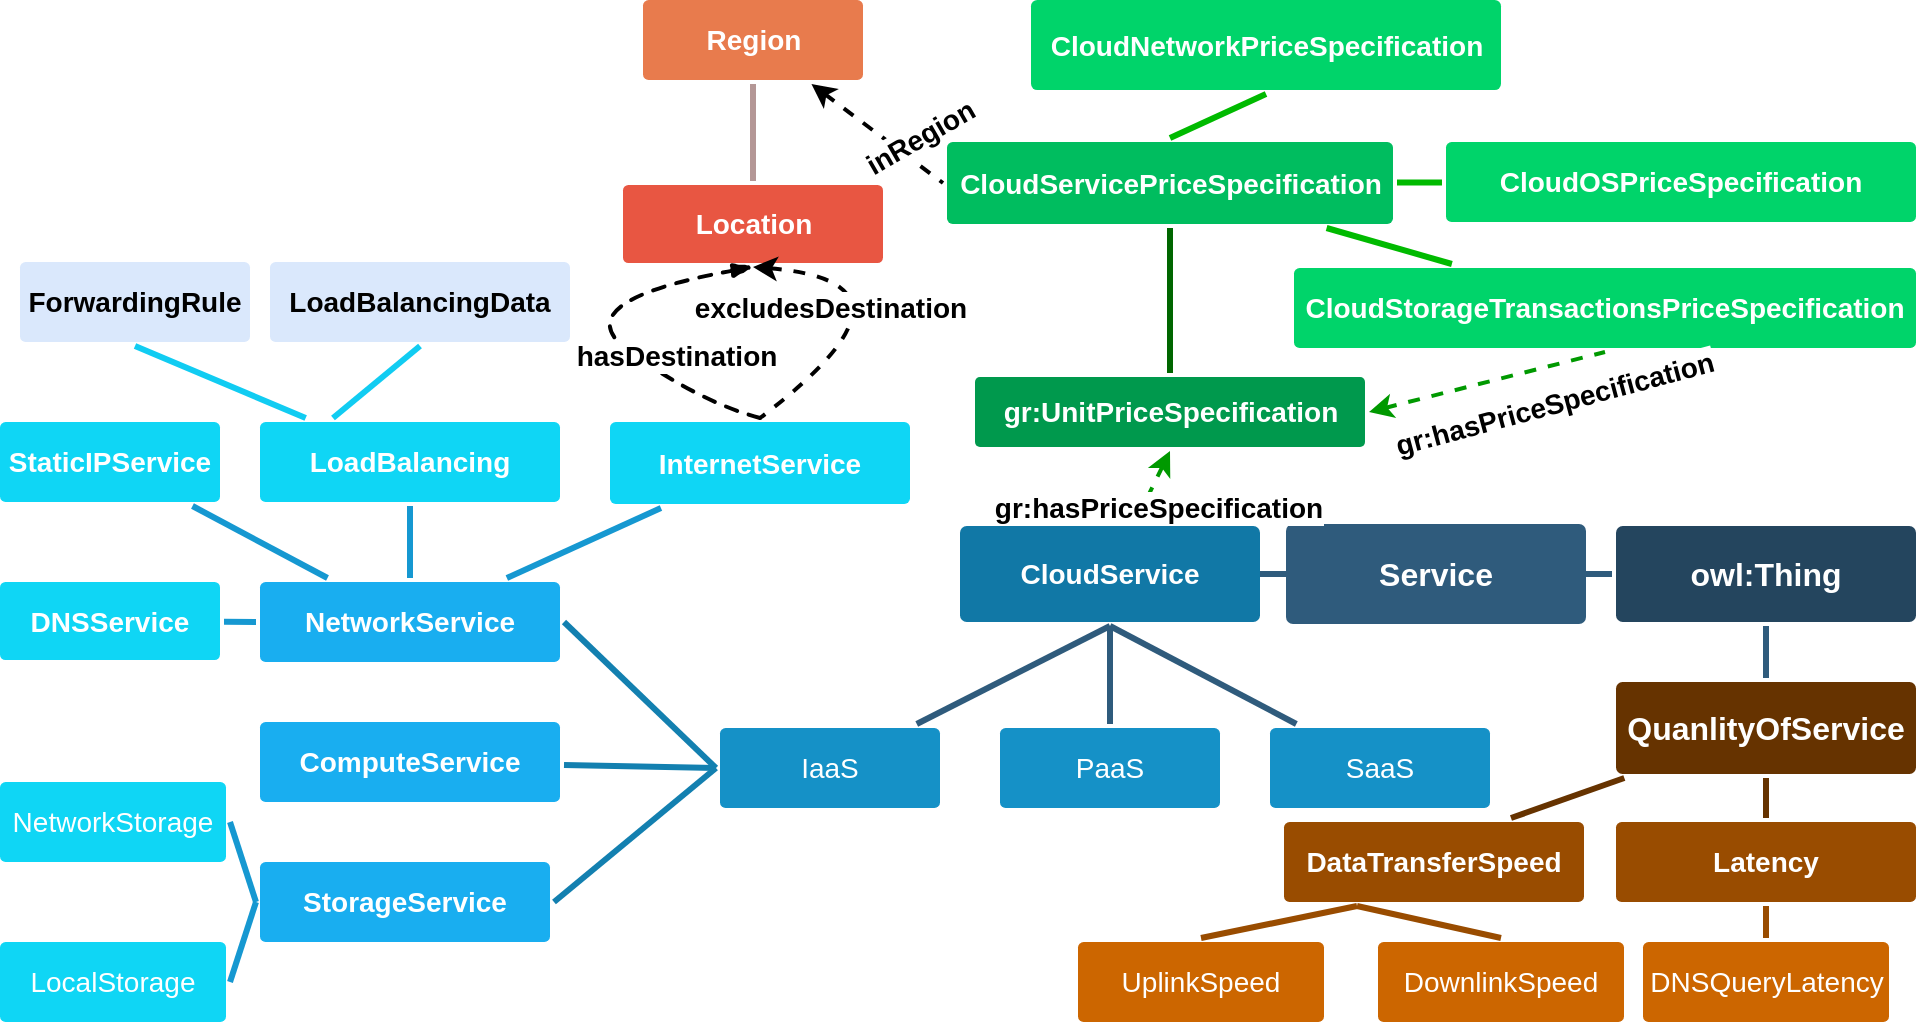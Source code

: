 <mxfile version="10.6.0" type="github"><diagram id="6a731a19-8d31-9384-78a2-239565b7b9f0" name="Page-1"><mxGraphModel dx="1378" dy="706" grid="1" gridSize="10" guides="1" tooltips="1" connect="1" arrows="1" fold="1" page="1" pageScale="1" pageWidth="1169" pageHeight="827" background="#ffffff" math="0" shadow="0"><root><mxCell id="0"/><mxCell id="1" parent="0"/><mxCell id="ms14fVQaWxtQWSle1kQn-1782" value="" style="edgeStyle=orthogonalEdgeStyle;rounded=0;orthogonalLoop=1;jettySize=auto;html=1;strokeWidth=3;strokeColor=#2F5B7C;endArrow=none;endFill=0;" parent="1" source="1749" target="ms14fVQaWxtQWSle1kQn-1780" edge="1"><mxGeometry relative="1" as="geometry"/></mxCell><mxCell id="1749" value="&lt;span&gt;Service&lt;/span&gt;" style="rounded=1;whiteSpace=wrap;html=1;shadow=0;labelBackgroundColor=none;strokeColor=none;strokeWidth=3;fillColor=#2F5B7C;fontFamily=Helvetica;fontSize=16;fontColor=#FFFFFF;align=center;fontStyle=1;spacing=5;arcSize=7;perimeterSpacing=2;" parent="1" vertex="1"><mxGeometry x="654" y="272" width="150" height="50" as="geometry"/></mxCell><mxCell id="FsoG-N7MKdqPWlVFcKO2-1844" value="&lt;span&gt;owl:Thing&lt;/span&gt;" style="rounded=1;whiteSpace=wrap;html=1;shadow=0;labelBackgroundColor=none;strokeColor=none;strokeWidth=3;fillColor=#24455E;fontFamily=Helvetica;fontSize=16;fontColor=#FFFFFF;align=center;fontStyle=1;spacing=5;arcSize=7;perimeterSpacing=2;" parent="1" vertex="1"><mxGeometry x="819" y="273" width="150" height="48" as="geometry"/></mxCell><mxCell id="1757" value="" style="edgeStyle=none;rounded=0;jumpStyle=none;html=1;shadow=0;labelBackgroundColor=none;startArrow=none;startFill=0;endArrow=none;endFill=0;jettySize=auto;orthogonalLoop=1;strokeColor=#2F5B7C;strokeWidth=3;fontFamily=Helvetica;fontSize=14;fontColor=#FFFFFF;spacing=5;exitX=0.5;exitY=1;exitDx=0;exitDy=0;" parent="1" source="ms14fVQaWxtQWSle1kQn-1780" target="1763" edge="1"><mxGeometry relative="1" as="geometry"><mxPoint x="581" y="341" as="sourcePoint"/></mxGeometry></mxCell><mxCell id="1758" value="" style="edgeStyle=none;rounded=0;jumpStyle=none;html=1;shadow=0;labelBackgroundColor=none;startArrow=none;startFill=0;endArrow=none;endFill=0;jettySize=auto;orthogonalLoop=1;strokeColor=#2F5B7C;strokeWidth=3;fontFamily=Helvetica;fontSize=14;fontColor=#FFFFFF;spacing=5;entryX=0.5;entryY=0;entryDx=0;entryDy=0;" parent="1" source="ms14fVQaWxtQWSle1kQn-1780" target="FsoG-N7MKdqPWlVFcKO2-1854" edge="1"><mxGeometry relative="1" as="geometry"><mxPoint x="564.892" y="369" as="targetPoint"/></mxGeometry></mxCell><mxCell id="1759" value="" style="edgeStyle=none;rounded=0;jumpStyle=none;html=1;shadow=0;labelBackgroundColor=none;startArrow=none;startFill=0;endArrow=none;endFill=0;jettySize=auto;orthogonalLoop=1;strokeColor=#2F5B7C;strokeWidth=3;fontFamily=Helvetica;fontSize=14;fontColor=#FFFFFF;spacing=5;exitX=0.5;exitY=1;exitDx=0;exitDy=0;" parent="1" source="ms14fVQaWxtQWSle1kQn-1780" target="FsoG-N7MKdqPWlVFcKO2-1853" edge="1"><mxGeometry relative="1" as="geometry"><mxPoint x="643.192" y="369" as="targetPoint"/></mxGeometry></mxCell><mxCell id="1760" value="NetworkService" style="rounded=1;whiteSpace=wrap;html=1;shadow=0;labelBackgroundColor=none;strokeColor=none;strokeWidth=3;fillColor=#19AEF0;fontFamily=Helvetica;fontSize=14;fontColor=#FFFFFF;align=center;spacing=5;fontStyle=1;arcSize=7;perimeterSpacing=2;comic=0;glass=0;" parent="1" vertex="1"><mxGeometry x="141" y="301" width="150" height="40" as="geometry"/></mxCell><mxCell id="1763" value="IaaS" style="rounded=1;whiteSpace=wrap;html=1;shadow=0;labelBackgroundColor=none;strokeColor=none;strokeWidth=3;fillColor=#1591C7;fontFamily=Helvetica;fontSize=14;fontColor=#FFFFFF;align=center;spacing=5;arcSize=7;perimeterSpacing=2;" parent="1" vertex="1"><mxGeometry x="371" y="374" width="110" height="40" as="geometry"/></mxCell><mxCell id="ms14fVQaWxtQWSle1kQn-1780" value="&lt;span&gt;CloudService&lt;/span&gt;" style="rounded=1;whiteSpace=wrap;html=1;shadow=0;labelBackgroundColor=none;strokeColor=none;strokeWidth=3;fillColor=#1178A6;fontFamily=Helvetica;fontSize=14;fontColor=#FFFFFF;align=center;spacing=5;fontStyle=1;arcSize=7;perimeterSpacing=2;comic=0;glass=0;" parent="1" vertex="1"><mxGeometry x="491" y="273" width="150" height="48" as="geometry"/></mxCell><mxCell id="FsoG-N7MKdqPWlVFcKO2-1780" value="StorageService&lt;br&gt;" style="rounded=1;whiteSpace=wrap;html=1;shadow=0;labelBackgroundColor=none;strokeColor=none;strokeWidth=3;fillColor=#19AEF0;fontFamily=Helvetica;fontSize=14;fontColor=#FFFFFF;align=center;spacing=5;fontStyle=1;arcSize=7;perimeterSpacing=2;comic=0;glass=0;" parent="1" vertex="1"><mxGeometry x="141" y="441" width="145" height="40" as="geometry"/></mxCell><mxCell id="FsoG-N7MKdqPWlVFcKO2-1781" value="&lt;span&gt;ComputeService&lt;/span&gt;" style="rounded=1;whiteSpace=wrap;html=1;shadow=0;labelBackgroundColor=none;strokeColor=none;strokeWidth=3;fillColor=#19AEF0;fontFamily=Helvetica;fontSize=14;fontColor=#FFFFFF;align=center;spacing=5;fontStyle=1;arcSize=7;perimeterSpacing=2;comic=0;glass=0;" parent="1" vertex="1"><mxGeometry x="141" y="371" width="150" height="40" as="geometry"/></mxCell><mxCell id="FsoG-N7MKdqPWlVFcKO2-1782" value="LoadBalancing" style="rounded=1;whiteSpace=wrap;html=1;shadow=0;labelBackgroundColor=none;strokeColor=none;strokeWidth=3;fillColor=#0FD6F5;fontFamily=Helvetica;fontSize=14;fontColor=#FFFFFF;align=center;spacing=5;fontStyle=1;arcSize=7;perimeterSpacing=2;comic=0;glass=0;imageHeight=24;" parent="1" vertex="1"><mxGeometry x="141" y="221" width="150" height="40" as="geometry"/></mxCell><mxCell id="FsoG-N7MKdqPWlVFcKO2-1787" value="ForwardingRule" style="rounded=1;whiteSpace=wrap;html=1;shadow=0;labelBackgroundColor=none;strokeColor=none;strokeWidth=3;fillColor=#dae8fc;fontFamily=Helvetica;fontSize=14;align=center;spacing=5;fontStyle=1;arcSize=7;perimeterSpacing=2;comic=0;glass=0;" parent="1" vertex="1"><mxGeometry x="21" y="141" width="115" height="40" as="geometry"/></mxCell><mxCell id="FsoG-N7MKdqPWlVFcKO2-1783" value="StaticIPService" style="rounded=1;whiteSpace=wrap;html=1;shadow=0;labelBackgroundColor=none;strokeColor=none;strokeWidth=3;fillColor=#0FD6F5;fontFamily=Helvetica;fontSize=14;fontColor=#FFFFFF;align=center;spacing=5;fontStyle=1;arcSize=7;perimeterSpacing=2;comic=0;glass=0;imageHeight=25;" parent="1" vertex="1"><mxGeometry x="11" y="221" width="110" height="40" as="geometry"/></mxCell><mxCell id="FsoG-N7MKdqPWlVFcKO2-1784" value="DNSService" style="rounded=1;whiteSpace=wrap;html=1;shadow=0;labelBackgroundColor=none;strokeColor=none;strokeWidth=3;fillColor=#0FD6F5;fontFamily=Helvetica;fontSize=14;fontColor=#FFFFFF;align=center;spacing=5;fontStyle=1;arcSize=7;perimeterSpacing=2;comic=0;glass=0;" parent="1" vertex="1"><mxGeometry x="11" y="301" width="110" height="39" as="geometry"/></mxCell><mxCell id="FsoG-N7MKdqPWlVFcKO2-1785" value="InternetService" style="rounded=1;whiteSpace=wrap;html=1;shadow=0;labelBackgroundColor=none;strokeColor=none;strokeWidth=3;fillColor=#0FD6F5;fontFamily=Helvetica;fontSize=14;fontColor=#FFFFFF;align=center;spacing=5;fontStyle=1;arcSize=7;perimeterSpacing=2;comic=0;glass=0;" parent="1" vertex="1"><mxGeometry x="316" y="221" width="150" height="41" as="geometry"/></mxCell><mxCell id="FsoG-N7MKdqPWlVFcKO2-1789" value="" style="edgeStyle=none;rounded=0;jumpStyle=none;html=1;shadow=0;labelBackgroundColor=none;startArrow=none;startFill=0;endArrow=none;endFill=0;jettySize=auto;orthogonalLoop=1;strokeColor=#1380B0;strokeWidth=3;fontFamily=Helvetica;fontSize=14;fontColor=#FFFFFF;spacing=5;exitX=0;exitY=0.5;exitDx=0;exitDy=0;" parent="1" source="1763" target="FsoG-N7MKdqPWlVFcKO2-1781" edge="1"><mxGeometry relative="1" as="geometry"><mxPoint x="422.5" y="461.5" as="sourcePoint"/><mxPoint x="330.863" y="555" as="targetPoint"/></mxGeometry></mxCell><mxCell id="FsoG-N7MKdqPWlVFcKO2-1790" value="" style="edgeStyle=none;rounded=0;jumpStyle=none;html=1;shadow=0;labelBackgroundColor=none;startArrow=none;startFill=0;endArrow=none;endFill=0;jettySize=auto;orthogonalLoop=1;strokeColor=#1380B0;strokeWidth=3;fontFamily=Helvetica;fontSize=14;fontColor=#FFFFFF;spacing=5;exitX=0;exitY=0.5;exitDx=0;exitDy=0;entryX=1;entryY=0.5;entryDx=0;entryDy=0;" parent="1" source="1763" target="FsoG-N7MKdqPWlVFcKO2-1780" edge="1"><mxGeometry relative="1" as="geometry"><mxPoint x="324" y="442" as="sourcePoint"/><mxPoint x="303" y="441.893" as="targetPoint"/></mxGeometry></mxCell><mxCell id="FsoG-N7MKdqPWlVFcKO2-1791" value="" style="edgeStyle=none;rounded=0;jumpStyle=none;html=1;shadow=0;labelBackgroundColor=none;startArrow=none;startFill=0;endArrow=none;endFill=0;jettySize=auto;orthogonalLoop=1;strokeColor=#1380B0;strokeWidth=3;fontFamily=Helvetica;fontSize=14;fontColor=#FFFFFF;spacing=5;entryX=1;entryY=0.5;entryDx=0;entryDy=0;exitX=0;exitY=0.5;exitDx=0;exitDy=0;" parent="1" source="1763" target="1760" edge="1"><mxGeometry relative="1" as="geometry"><mxPoint x="401" y="474" as="sourcePoint"/><mxPoint x="303" y="541" as="targetPoint"/></mxGeometry></mxCell><mxCell id="FsoG-N7MKdqPWlVFcKO2-1792" value="" style="edgeStyle=none;rounded=0;jumpStyle=none;html=1;shadow=0;labelBackgroundColor=none;startArrow=none;startFill=0;endArrow=none;endFill=0;jettySize=auto;orthogonalLoop=1;strokeColor=#1698D1;strokeWidth=3;fontFamily=Helvetica;fontSize=14;fontColor=#FFFFFF;spacing=5;" parent="1" source="1760" target="FsoG-N7MKdqPWlVFcKO2-1782" edge="1"><mxGeometry relative="1" as="geometry"><mxPoint x="401" y="410" as="sourcePoint"/><mxPoint x="303" y="332" as="targetPoint"/></mxGeometry></mxCell><mxCell id="FsoG-N7MKdqPWlVFcKO2-1793" value="" style="edgeStyle=none;rounded=0;jumpStyle=none;html=1;shadow=0;labelBackgroundColor=none;startArrow=none;startFill=0;endArrow=none;endFill=0;jettySize=auto;orthogonalLoop=1;strokeColor=#1698D1;strokeWidth=3;fontFamily=Helvetica;fontSize=14;fontColor=#FFFFFF;spacing=5;exitX=0;exitY=0.5;exitDx=0;exitDy=0;" parent="1" source="1760" target="FsoG-N7MKdqPWlVFcKO2-1784" edge="1"><mxGeometry relative="1" as="geometry"><mxPoint x="226" y="300" as="sourcePoint"/><mxPoint x="226" y="287.5" as="targetPoint"/></mxGeometry></mxCell><mxCell id="FsoG-N7MKdqPWlVFcKO2-1794" value="" style="edgeStyle=none;rounded=0;jumpStyle=none;html=1;shadow=0;labelBackgroundColor=none;startArrow=none;startFill=0;endArrow=none;endFill=0;jettySize=auto;orthogonalLoop=1;strokeColor=#1698D1;strokeWidth=3;fontFamily=Helvetica;fontSize=14;fontColor=#FFFFFF;spacing=5;" parent="1" source="1760" target="FsoG-N7MKdqPWlVFcKO2-1783" edge="1"><mxGeometry relative="1" as="geometry"><mxPoint x="149" y="332" as="sourcePoint"/><mxPoint x="133" y="332" as="targetPoint"/></mxGeometry></mxCell><mxCell id="FsoG-N7MKdqPWlVFcKO2-1795" value="" style="edgeStyle=none;rounded=0;jumpStyle=none;html=1;shadow=0;labelBackgroundColor=none;startArrow=none;startFill=0;endArrow=none;endFill=0;jettySize=auto;orthogonalLoop=1;strokeColor=#1698D1;strokeWidth=3;fontFamily=Helvetica;fontSize=14;fontColor=#FFFFFF;spacing=5;" parent="1" source="1760" target="FsoG-N7MKdqPWlVFcKO2-1785" edge="1"><mxGeometry relative="1" as="geometry"><mxPoint x="154.889" y="300" as="sourcePoint"/><mxPoint x="127.111" y="287.5" as="targetPoint"/></mxGeometry></mxCell><mxCell id="FsoG-N7MKdqPWlVFcKO2-1796" value="LoadBalancingData" style="rounded=1;whiteSpace=wrap;html=1;shadow=0;labelBackgroundColor=none;strokeColor=none;strokeWidth=3;fillColor=#dae8fc;fontFamily=Helvetica;fontSize=14;align=center;spacing=5;fontStyle=1;arcSize=7;perimeterSpacing=2;comic=0;glass=0;" parent="1" vertex="1"><mxGeometry x="146" y="141" width="150" height="40" as="geometry"/></mxCell><mxCell id="FsoG-N7MKdqPWlVFcKO2-1797" value="" style="edgeStyle=none;rounded=0;jumpStyle=none;html=1;shadow=0;labelBackgroundColor=none;startArrow=none;startFill=0;endArrow=none;endFill=0;jettySize=auto;orthogonalLoop=1;strokeColor=#11CCF2;strokeWidth=3;fontFamily=Helvetica;fontSize=14;fontColor=#FFFFFF;spacing=5;entryX=0.5;entryY=1;entryDx=0;entryDy=0;" parent="1" source="FsoG-N7MKdqPWlVFcKO2-1782" target="FsoG-N7MKdqPWlVFcKO2-1787" edge="1"><mxGeometry relative="1" as="geometry"><mxPoint x="141" y="214" as="sourcePoint"/><mxPoint x="127.111" y="287.5" as="targetPoint"/></mxGeometry></mxCell><mxCell id="FsoG-N7MKdqPWlVFcKO2-1798" value="" style="edgeStyle=none;rounded=0;jumpStyle=none;html=1;shadow=0;labelBackgroundColor=none;startArrow=none;startFill=0;endArrow=none;endFill=0;jettySize=auto;orthogonalLoop=1;strokeColor=#11CCF2;strokeWidth=3;fontFamily=Helvetica;fontSize=14;fontColor=#FFFFFF;spacing=5;entryX=0.5;entryY=1;entryDx=0;entryDy=0;exitX=0.25;exitY=0;exitDx=0;exitDy=0;" parent="1" source="FsoG-N7MKdqPWlVFcKO2-1782" target="FsoG-N7MKdqPWlVFcKO2-1796" edge="1"><mxGeometry relative="1" as="geometry"><mxPoint x="171" y="214" as="sourcePoint"/><mxPoint x="179.254" y="193" as="targetPoint"/></mxGeometry></mxCell><mxCell id="FsoG-N7MKdqPWlVFcKO2-1814" value="" style="edgeStyle=orthogonalEdgeStyle;curved=1;comic=0;jumpStyle=none;orthogonalLoop=1;jettySize=auto;html=1;shadow=0;labelBackgroundColor=none;startArrow=none;startFill=0;endArrow=none;endFill=0;strokeColor=#6B312F;strokeWidth=3;fontSize=14;opacity=50;" parent="1" source="FsoG-N7MKdqPWlVFcKO2-1799" target="FsoG-N7MKdqPWlVFcKO2-1813" edge="1"><mxGeometry relative="1" as="geometry"/></mxCell><mxCell id="FsoG-N7MKdqPWlVFcKO2-1799" value="Location" style="rounded=1;whiteSpace=wrap;html=1;shadow=0;labelBackgroundColor=none;strokeColor=none;strokeWidth=3;fillColor=#e85642;fontFamily=Helvetica;fontSize=14;fontColor=#FFFFFF;align=center;spacing=5;fontStyle=1;arcSize=7;perimeterSpacing=2;" parent="1" vertex="1"><mxGeometry x="322.5" y="102.5" width="130" height="39" as="geometry"/></mxCell><mxCell id="FsoG-N7MKdqPWlVFcKO2-1813" value="Region" style="rounded=1;whiteSpace=wrap;html=1;shadow=0;labelBackgroundColor=none;strokeColor=none;strokeWidth=3;fillColor=#E87B4D;fontFamily=Helvetica;fontSize=14;fontColor=#FFFFFF;align=center;spacing=5;fontStyle=1;arcSize=7;perimeterSpacing=2;" parent="1" vertex="1"><mxGeometry x="332.5" y="10" width="110" height="40" as="geometry"/></mxCell><mxCell id="FsoG-N7MKdqPWlVFcKO2-1809" value="" style="endArrow=none;html=1;shadow=0;labelBackgroundColor=none;strokeColor=#000000;strokeWidth=2;fontSize=14;exitX=0.5;exitY=1;exitDx=0;exitDy=0;entryX=0.5;entryY=0;entryDx=0;entryDy=0;curved=1;startArrow=classic;startFill=1;endFill=0;dashed=1;" parent="1" source="FsoG-N7MKdqPWlVFcKO2-1799" target="FsoG-N7MKdqPWlVFcKO2-1785" edge="1"><mxGeometry width="50" height="50" relative="1" as="geometry"><mxPoint x="-29" y="631" as="sourcePoint"/><mxPoint x="21" y="581" as="targetPoint"/><Array as="points"><mxPoint x="481" y="151"/></Array></mxGeometry></mxCell><mxCell id="FsoG-N7MKdqPWlVFcKO2-1812" value="excludesDestination" style="text;html=1;resizable=0;points=[];align=center;verticalAlign=middle;labelBackgroundColor=#ffffff;fontSize=14;fontStyle=1" parent="FsoG-N7MKdqPWlVFcKO2-1809" vertex="1" connectable="0"><mxGeometry x="0.352" y="-13" relative="1" as="geometry"><mxPoint x="-10.5" y="-4" as="offset"/></mxGeometry></mxCell><mxCell id="FsoG-N7MKdqPWlVFcKO2-1810" value="" style="comic=1;strokeWidth=2;endArrow=blockThin;html=1;fontFamily=Comic Sans MS;fontStyle=1;shadow=0;labelBackgroundColor=none;entryX=0.5;entryY=1;entryDx=0;entryDy=0;curved=1;dashed=1;exitX=0.5;exitY=0;exitDx=0;exitDy=0;" parent="1" source="FsoG-N7MKdqPWlVFcKO2-1785" target="FsoG-N7MKdqPWlVFcKO2-1799" edge="1"><mxGeometry width="50" height="50" relative="1" as="geometry"><mxPoint x="391" y="211" as="sourcePoint"/><mxPoint x="401" y="121" as="targetPoint"/><Array as="points"><mxPoint x="361" y="211"/><mxPoint x="291" y="161"/></Array></mxGeometry></mxCell><mxCell id="FsoG-N7MKdqPWlVFcKO2-1811" value="hasDestination" style="text;html=1;resizable=0;points=[];align=center;verticalAlign=middle;labelBackgroundColor=#ffffff;fontSize=14;fontStyle=1" parent="FsoG-N7MKdqPWlVFcKO2-1810" vertex="1" connectable="0"><mxGeometry x="-0.186" y="-16" relative="1" as="geometry"><mxPoint x="24.5" y="22.5" as="offset"/></mxGeometry></mxCell><mxCell id="FsoG-N7MKdqPWlVFcKO2-1821" value="" style="edgeStyle=orthogonalEdgeStyle;curved=1;comic=0;jumpStyle=none;orthogonalLoop=1;jettySize=auto;html=1;shadow=0;labelBackgroundColor=none;startArrow=none;startFill=0;endArrow=none;endFill=0;strokeColor=#548A80;strokeWidth=3;fontSize=14;opacity=50;" parent="1" source="FsoG-N7MKdqPWlVFcKO2-1817" target="FsoG-N7MKdqPWlVFcKO2-1820" edge="1"><mxGeometry relative="1" as="geometry"/></mxCell><mxCell id="FsoG-N7MKdqPWlVFcKO2-1822" value="" style="edgeStyle=orthogonalEdgeStyle;comic=0;jumpStyle=none;orthogonalLoop=1;jettySize=auto;html=1;shadow=0;labelBackgroundColor=none;startArrow=none;startFill=0;endArrow=none;endFill=0;strokeColor=#006600;strokeWidth=3;fontSize=14;rounded=0;" parent="1" source="FsoG-N7MKdqPWlVFcKO2-1817" target="FsoG-N7MKdqPWlVFcKO2-1820" edge="1"><mxGeometry relative="1" as="geometry"/></mxCell><mxCell id="FsoG-N7MKdqPWlVFcKO2-1817" value="gr:UnitPriceSpecification" style="rounded=1;whiteSpace=wrap;html=1;shadow=0;labelBackgroundColor=none;strokeColor=none;strokeWidth=3;fillColor=#00994D;fontFamily=Helvetica;fontSize=14;fontColor=#FFFFFF;align=center;spacing=5;fontStyle=1;arcSize=7;perimeterSpacing=2;" parent="1" vertex="1"><mxGeometry x="498.5" y="198.5" width="195" height="35" as="geometry"/></mxCell><mxCell id="FsoG-N7MKdqPWlVFcKO2-1820" value="CloudServicePriceSpecification" style="rounded=1;whiteSpace=wrap;html=1;shadow=0;labelBackgroundColor=none;strokeColor=none;strokeWidth=3;fillColor=#00BD5F;fontFamily=Helvetica;fontSize=14;fontColor=#FFFFFF;align=center;spacing=5;fontStyle=1;arcSize=7;perimeterSpacing=2;" parent="1" vertex="1"><mxGeometry x="484.5" y="81" width="223" height="41" as="geometry"/></mxCell><mxCell id="FsoG-N7MKdqPWlVFcKO2-1825" value="" style="edgeStyle=none;rounded=0;jumpStyle=none;html=1;shadow=0;labelBackgroundColor=none;startArrow=classic;startFill=1;endArrow=none;endFill=0;jettySize=auto;orthogonalLoop=1;strokeColor=#009900;strokeWidth=2;fontFamily=Helvetica;fontSize=14;fontColor=#FFFFFF;spacing=5;exitX=0.5;exitY=1;exitDx=0;exitDy=0;dashed=1;" parent="1" source="FsoG-N7MKdqPWlVFcKO2-1817" target="ms14fVQaWxtQWSle1kQn-1780" edge="1"><mxGeometry relative="1" as="geometry"><mxPoint x="733.23" y="181" as="sourcePoint"/><mxPoint x="730.77" y="243" as="targetPoint"/></mxGeometry></mxCell><mxCell id="FsoG-N7MKdqPWlVFcKO2-1826" value="gr:hasPriceSpecification" style="text;html=1;resizable=0;points=[];align=center;verticalAlign=middle;labelBackgroundColor=#ffffff;fontSize=14;fontStyle=1" parent="FsoG-N7MKdqPWlVFcKO2-1825" vertex="1" connectable="0"><mxGeometry x="-0.323" y="1" relative="1" as="geometry"><mxPoint x="-1" y="15.5" as="offset"/></mxGeometry></mxCell><mxCell id="FsoG-N7MKdqPWlVFcKO2-1827" value="CloudStorageTransactionsPriceSpecification" style="rounded=1;whiteSpace=wrap;html=1;shadow=0;labelBackgroundColor=none;strokeColor=none;strokeWidth=3;fillColor=#00D46A;fontFamily=Helvetica;fontSize=14;fontColor=#FFFFFF;align=center;spacing=5;fontStyle=1;arcSize=7;perimeterSpacing=2;" parent="1" vertex="1"><mxGeometry x="658" y="144" width="311" height="40" as="geometry"/></mxCell><mxCell id="FsoG-N7MKdqPWlVFcKO2-1828" value="CloudOSPriceSpecification" style="rounded=1;whiteSpace=wrap;html=1;shadow=0;labelBackgroundColor=none;strokeColor=none;strokeWidth=3;fillColor=#00D46A;fontFamily=Helvetica;fontSize=14;fontColor=#FFFFFF;align=center;spacing=5;fontStyle=1;arcSize=7;perimeterSpacing=2;" parent="1" vertex="1"><mxGeometry x="734" y="81" width="235" height="40" as="geometry"/></mxCell><mxCell id="FsoG-N7MKdqPWlVFcKO2-1829" value="CloudNetworkPriceSpecification" style="rounded=1;whiteSpace=wrap;html=1;shadow=0;labelBackgroundColor=none;strokeColor=none;strokeWidth=3;fillColor=#00D46A;fontFamily=Helvetica;fontSize=14;fontColor=#FFFFFF;align=center;spacing=5;fontStyle=1;arcSize=7;perimeterSpacing=2;" parent="1" vertex="1"><mxGeometry x="526.5" y="10" width="235" height="45" as="geometry"/></mxCell><mxCell id="FsoG-N7MKdqPWlVFcKO2-1833" value="" style="edgeStyle=none;rounded=0;jumpStyle=none;html=1;shadow=0;labelBackgroundColor=none;startArrow=none;startFill=0;endArrow=none;endFill=0;jettySize=auto;orthogonalLoop=1;strokeColor=#00BA00;strokeWidth=3;fontFamily=Helvetica;fontSize=14;fontColor=#FFFFFF;spacing=5;" parent="1" source="FsoG-N7MKdqPWlVFcKO2-1820" target="FsoG-N7MKdqPWlVFcKO2-1828" edge="1"><mxGeometry relative="1" as="geometry"><mxPoint x="784" y="32" as="sourcePoint"/><mxPoint x="834" y="1" as="targetPoint"/></mxGeometry></mxCell><mxCell id="FsoG-N7MKdqPWlVFcKO2-1835" value="" style="edgeStyle=none;rounded=0;jumpStyle=none;html=1;shadow=0;labelBackgroundColor=none;startArrow=none;startFill=0;endArrow=none;endFill=0;jettySize=auto;orthogonalLoop=1;strokeColor=#00BA00;strokeWidth=3;fontFamily=Helvetica;fontSize=14;fontColor=#FFFFFF;spacing=5;exitX=0.5;exitY=0;exitDx=0;exitDy=0;entryX=0.5;entryY=1;entryDx=0;entryDy=0;" parent="1" source="FsoG-N7MKdqPWlVFcKO2-1820" target="FsoG-N7MKdqPWlVFcKO2-1829" edge="1"><mxGeometry relative="1" as="geometry"><mxPoint x="738" y="59" as="sourcePoint"/><mxPoint x="842.857" y="23" as="targetPoint"/><Array as="points"/></mxGeometry></mxCell><mxCell id="FsoG-N7MKdqPWlVFcKO2-1837" value="" style="edgeStyle=none;rounded=0;jumpStyle=none;html=1;shadow=0;labelBackgroundColor=none;startArrow=none;startFill=0;endArrow=none;endFill=0;jettySize=auto;orthogonalLoop=1;strokeColor=#00BA00;strokeWidth=3;fontFamily=Helvetica;fontSize=14;fontColor=#FFFFFF;spacing=5;" parent="1" source="FsoG-N7MKdqPWlVFcKO2-1820" target="FsoG-N7MKdqPWlVFcKO2-1827" edge="1"><mxGeometry relative="1" as="geometry"><mxPoint x="738" y="59" as="sourcePoint"/><mxPoint x="842.857" y="23" as="targetPoint"/></mxGeometry></mxCell><mxCell id="FsoG-N7MKdqPWlVFcKO2-1839" value="" style="edgeStyle=none;rounded=0;jumpStyle=none;html=1;shadow=0;labelBackgroundColor=none;startArrow=classic;startFill=1;endArrow=none;endFill=0;jettySize=auto;orthogonalLoop=1;strokeColor=#009900;strokeWidth=2;fontFamily=Helvetica;fontSize=14;fontColor=#FFFFFF;spacing=5;entryX=0.5;entryY=1;entryDx=0;entryDy=0;exitX=1;exitY=0.5;exitDx=0;exitDy=0;dashed=1;" parent="1" source="FsoG-N7MKdqPWlVFcKO2-1817" target="FsoG-N7MKdqPWlVFcKO2-1827" edge="1"><mxGeometry relative="1" as="geometry"><mxPoint x="989" y="161" as="sourcePoint"/><mxPoint x="679" y="273.5" as="targetPoint"/></mxGeometry></mxCell><mxCell id="FsoG-N7MKdqPWlVFcKO2-1840" value="gr:hasPriceSpecification" style="text;html=1;resizable=0;points=[];align=center;verticalAlign=middle;labelBackgroundColor=#ffffff;fontSize=14;rotation=-15;fontStyle=1" parent="FsoG-N7MKdqPWlVFcKO2-1839" vertex="1" connectable="0"><mxGeometry x="-0.323" y="1" relative="1" as="geometry"><mxPoint x="52.5" y="7" as="offset"/></mxGeometry></mxCell><mxCell id="FsoG-N7MKdqPWlVFcKO2-1841" value="" style="edgeStyle=none;rounded=0;jumpStyle=none;html=1;shadow=0;labelBackgroundColor=none;startArrow=classic;startFill=1;endArrow=none;endFill=0;jettySize=auto;orthogonalLoop=1;strokeColor=#000000;strokeWidth=2;fontFamily=Helvetica;fontSize=14;fontColor=#FFFFFF;spacing=5;entryX=0;entryY=0.5;entryDx=0;entryDy=0;dashed=1;fontStyle=1" parent="1" source="FsoG-N7MKdqPWlVFcKO2-1813" target="FsoG-N7MKdqPWlVFcKO2-1820" edge="1"><mxGeometry relative="1" as="geometry"><mxPoint x="779" y="181" as="sourcePoint"/><mxPoint x="964" y="113" as="targetPoint"/></mxGeometry></mxCell><mxCell id="FsoG-N7MKdqPWlVFcKO2-1842" value="inRegion&lt;br&gt;" style="text;html=1;resizable=0;points=[];align=center;verticalAlign=middle;labelBackgroundColor=#ffffff;fontSize=14;rotation=-30;fontStyle=1" parent="FsoG-N7MKdqPWlVFcKO2-1841" vertex="1" connectable="0"><mxGeometry x="-0.323" y="1" relative="1" as="geometry"><mxPoint x="30.5" y="11" as="offset"/></mxGeometry></mxCell><mxCell id="FsoG-N7MKdqPWlVFcKO2-1846" value="" style="edgeStyle=orthogonalEdgeStyle;rounded=0;orthogonalLoop=1;jettySize=auto;html=1;strokeWidth=3;strokeColor=#2F5B7C;endArrow=none;endFill=0;entryX=1;entryY=0.5;entryDx=0;entryDy=0;" parent="1" source="FsoG-N7MKdqPWlVFcKO2-1844" edge="1"><mxGeometry relative="1" as="geometry"><mxPoint x="625" y="316" as="sourcePoint"/><mxPoint x="769" y="297" as="targetPoint"/></mxGeometry></mxCell><mxCell id="FsoG-N7MKdqPWlVFcKO2-1847" value="QuanlityOfService" style="rounded=1;whiteSpace=wrap;html=1;shadow=0;labelBackgroundColor=none;strokeColor=none;strokeWidth=3;fillColor=#663300;fontFamily=Helvetica;fontSize=16;fontColor=#FFFFFF;align=center;fontStyle=1;spacing=5;arcSize=7;perimeterSpacing=2;" parent="1" vertex="1"><mxGeometry x="819" y="351" width="150" height="46" as="geometry"/></mxCell><mxCell id="FsoG-N7MKdqPWlVFcKO2-1848" value="&lt;span&gt;DataTransferSpeed&lt;/span&gt;" style="rounded=1;whiteSpace=wrap;html=1;shadow=0;labelBackgroundColor=none;strokeColor=none;strokeWidth=3;fillColor=#994C00;fontFamily=Helvetica;fontSize=14;fontColor=#FFFFFF;align=center;spacing=5;fontStyle=1;arcSize=7;perimeterSpacing=2;comic=0;glass=0;" parent="1" vertex="1"><mxGeometry x="653" y="421" width="150" height="40" as="geometry"/></mxCell><mxCell id="FsoG-N7MKdqPWlVFcKO2-1849" value="&lt;span&gt;Latency&lt;/span&gt;" style="rounded=1;whiteSpace=wrap;html=1;shadow=0;labelBackgroundColor=none;strokeColor=none;strokeWidth=3;fillColor=#994C00;fontFamily=Helvetica;fontSize=14;fontColor=#FFFFFF;align=center;spacing=5;fontStyle=1;arcSize=7;perimeterSpacing=2;comic=0;glass=0;" parent="1" vertex="1"><mxGeometry x="819" y="421" width="150" height="40" as="geometry"/></mxCell><mxCell id="FsoG-N7MKdqPWlVFcKO2-1850" value="" style="edgeStyle=orthogonalEdgeStyle;rounded=0;orthogonalLoop=1;jettySize=auto;html=1;strokeWidth=3;strokeColor=#2F5B7C;endArrow=none;endFill=0;exitX=0.5;exitY=0;exitDx=0;exitDy=0;" parent="1" source="FsoG-N7MKdqPWlVFcKO2-1847" target="FsoG-N7MKdqPWlVFcKO2-1844" edge="1"><mxGeometry relative="1" as="geometry"><mxPoint x="827" y="316" as="sourcePoint"/><mxPoint x="746" y="316" as="targetPoint"/></mxGeometry></mxCell><mxCell id="FsoG-N7MKdqPWlVFcKO2-1851" value="" style="edgeStyle=none;rounded=0;jumpStyle=none;html=1;shadow=0;labelBackgroundColor=none;startArrow=none;startFill=0;endArrow=none;endFill=0;jettySize=auto;orthogonalLoop=1;strokeColor=#663300;strokeWidth=3;fontFamily=Helvetica;fontSize=14;fontColor=#FFFFFF;spacing=5;entryX=0.5;entryY=0;entryDx=0;entryDy=0;" parent="1" source="FsoG-N7MKdqPWlVFcKO2-1847" target="FsoG-N7MKdqPWlVFcKO2-1849" edge="1"><mxGeometry relative="1" as="geometry"><mxPoint x="847" y="451" as="sourcePoint"/><mxPoint x="940.729" y="509.5" as="targetPoint"/></mxGeometry></mxCell><mxCell id="FsoG-N7MKdqPWlVFcKO2-1852" value="" style="edgeStyle=none;rounded=0;jumpStyle=none;html=1;shadow=0;labelBackgroundColor=none;startArrow=none;startFill=0;endArrow=none;endFill=0;jettySize=auto;orthogonalLoop=1;strokeColor=#663300;strokeWidth=3;fontFamily=Helvetica;fontSize=14;fontColor=#FFFFFF;spacing=5;entryX=0.75;entryY=0;entryDx=0;entryDy=0;" parent="1" source="FsoG-N7MKdqPWlVFcKO2-1847" target="FsoG-N7MKdqPWlVFcKO2-1848" edge="1"><mxGeometry relative="1" as="geometry"><mxPoint x="787" y="474" as="sourcePoint"/><mxPoint x="925" y="509" as="targetPoint"/></mxGeometry></mxCell><mxCell id="FsoG-N7MKdqPWlVFcKO2-1853" value="SaaS" style="rounded=1;whiteSpace=wrap;html=1;shadow=0;labelBackgroundColor=none;strokeColor=none;strokeWidth=3;fillColor=#1591C7;fontFamily=Helvetica;fontSize=14;fontColor=#FFFFFF;align=center;spacing=5;arcSize=7;perimeterSpacing=2;" parent="1" vertex="1"><mxGeometry x="646" y="374" width="110" height="40" as="geometry"/></mxCell><mxCell id="FsoG-N7MKdqPWlVFcKO2-1854" value="PaaS" style="rounded=1;whiteSpace=wrap;html=1;shadow=0;labelBackgroundColor=none;strokeColor=none;strokeWidth=3;fillColor=#1591C7;fontFamily=Helvetica;fontSize=14;fontColor=#FFFFFF;align=center;spacing=5;arcSize=7;perimeterSpacing=2;" parent="1" vertex="1"><mxGeometry x="511" y="374" width="110" height="40" as="geometry"/></mxCell><mxCell id="FsoG-N7MKdqPWlVFcKO2-1857" value="&lt;span&gt;DNSQueryLatency&lt;/span&gt;" style="rounded=1;whiteSpace=wrap;html=1;shadow=0;labelBackgroundColor=none;strokeColor=none;strokeWidth=3;fillColor=#CC6600;fontFamily=Helvetica;fontSize=14;fontColor=#FFFFFF;align=center;spacing=5;arcSize=7;perimeterSpacing=2;" parent="1" vertex="1"><mxGeometry x="832.5" y="481" width="123" height="40" as="geometry"/></mxCell><mxCell id="FsoG-N7MKdqPWlVFcKO2-1858" value="" style="edgeStyle=none;rounded=0;jumpStyle=none;html=1;shadow=0;labelBackgroundColor=none;startArrow=none;startFill=0;endArrow=none;endFill=0;jettySize=auto;orthogonalLoop=1;strokeColor=#994C00;strokeWidth=3;fontFamily=Helvetica;fontSize=14;fontColor=#FFFFFF;spacing=5;exitX=0.5;exitY=1;exitDx=0;exitDy=0;" parent="1" source="FsoG-N7MKdqPWlVFcKO2-1849" target="FsoG-N7MKdqPWlVFcKO2-1857" edge="1"><mxGeometry relative="1" as="geometry"><mxPoint x="921.5" y="434" as="sourcePoint"/><mxPoint x="840.5" y="501" as="targetPoint"/></mxGeometry></mxCell><mxCell id="FsoG-N7MKdqPWlVFcKO2-1859" value="&lt;span&gt;DownlinkSpeed&lt;/span&gt;&lt;br&gt;" style="rounded=1;whiteSpace=wrap;html=1;shadow=0;labelBackgroundColor=none;strokeColor=none;strokeWidth=3;fillColor=#CC6600;fontFamily=Helvetica;fontSize=14;fontColor=#FFFFFF;align=center;spacing=5;arcSize=7;perimeterSpacing=2;" parent="1" vertex="1"><mxGeometry x="700" y="481" width="123" height="40" as="geometry"/></mxCell><mxCell id="FsoG-N7MKdqPWlVFcKO2-1861" value="&lt;span&gt;UplinkSpeed&lt;/span&gt;&lt;br&gt;" style="rounded=1;whiteSpace=wrap;html=1;shadow=0;labelBackgroundColor=none;strokeColor=none;strokeWidth=3;fillColor=#CC6600;fontFamily=Helvetica;fontSize=14;fontColor=#FFFFFF;align=center;spacing=5;arcSize=7;perimeterSpacing=2;" parent="1" vertex="1"><mxGeometry x="550" y="481" width="123" height="40" as="geometry"/></mxCell><mxCell id="FsoG-N7MKdqPWlVFcKO2-1862" value="" style="edgeStyle=none;rounded=0;jumpStyle=none;html=1;shadow=0;labelBackgroundColor=none;startArrow=none;startFill=0;endArrow=none;endFill=0;jettySize=auto;orthogonalLoop=1;strokeColor=#994C00;strokeWidth=3;fontFamily=Helvetica;fontSize=14;fontColor=#FFFFFF;spacing=5;exitX=0.25;exitY=1;exitDx=0;exitDy=0;entryX=0.5;entryY=0;entryDx=0;entryDy=0;" parent="1" source="FsoG-N7MKdqPWlVFcKO2-1848" target="FsoG-N7MKdqPWlVFcKO2-1859" edge="1"><mxGeometry relative="1" as="geometry"><mxPoint x="925" y="473" as="sourcePoint"/><mxPoint x="925" y="489" as="targetPoint"/></mxGeometry></mxCell><mxCell id="FsoG-N7MKdqPWlVFcKO2-1863" value="" style="edgeStyle=none;rounded=0;jumpStyle=none;html=1;shadow=0;labelBackgroundColor=none;startArrow=none;startFill=0;endArrow=none;endFill=0;jettySize=auto;orthogonalLoop=1;strokeColor=#994C00;strokeWidth=3;fontFamily=Helvetica;fontSize=14;fontColor=#FFFFFF;spacing=5;exitX=0.25;exitY=1;exitDx=0;exitDy=0;entryX=0.5;entryY=0;entryDx=0;entryDy=0;" parent="1" source="FsoG-N7MKdqPWlVFcKO2-1848" target="FsoG-N7MKdqPWlVFcKO2-1861" edge="1"><mxGeometry relative="1" as="geometry"><mxPoint x="738" y="473" as="sourcePoint"/><mxPoint x="750.842" y="489" as="targetPoint"/></mxGeometry></mxCell><mxCell id="FsoG-N7MKdqPWlVFcKO2-1865" value="&lt;span&gt;NetworkStorage&lt;/span&gt;&lt;br&gt;" style="rounded=1;whiteSpace=wrap;html=1;shadow=0;labelBackgroundColor=none;strokeColor=none;strokeWidth=3;fillColor=#0FD6F5;fontFamily=Helvetica;fontSize=14;fontColor=#FFFFFF;align=center;spacing=5;arcSize=7;perimeterSpacing=2;" parent="1" vertex="1"><mxGeometry x="11" y="401" width="113" height="40" as="geometry"/></mxCell><mxCell id="FsoG-N7MKdqPWlVFcKO2-1866" value="&lt;span&gt;LocalStorage&lt;/span&gt;&lt;br&gt;" style="rounded=1;whiteSpace=wrap;html=1;shadow=0;labelBackgroundColor=none;strokeColor=none;strokeWidth=3;fillColor=#0FD6F5;fontFamily=Helvetica;fontSize=14;fontColor=#FFFFFF;align=center;spacing=5;arcSize=7;perimeterSpacing=2;" parent="1" vertex="1"><mxGeometry x="11" y="481" width="113" height="40" as="geometry"/></mxCell><mxCell id="FsoG-N7MKdqPWlVFcKO2-1867" value="" style="edgeStyle=none;rounded=0;jumpStyle=none;html=1;shadow=0;labelBackgroundColor=none;startArrow=none;startFill=0;endArrow=none;endFill=0;jettySize=auto;orthogonalLoop=1;strokeColor=#1698D1;strokeWidth=3;fontFamily=Helvetica;fontSize=14;fontColor=#FFFFFF;spacing=5;exitX=0;exitY=0.5;exitDx=0;exitDy=0;entryX=1;entryY=0.5;entryDx=0;entryDy=0;" parent="1" source="FsoG-N7MKdqPWlVFcKO2-1780" target="FsoG-N7MKdqPWlVFcKO2-1865" edge="1"><mxGeometry relative="1" as="geometry"><mxPoint x="146" y="425.5" as="sourcePoint"/><mxPoint x="130" y="425.39" as="targetPoint"/></mxGeometry></mxCell><mxCell id="FsoG-N7MKdqPWlVFcKO2-1869" value="" style="edgeStyle=none;rounded=0;jumpStyle=none;html=1;shadow=0;labelBackgroundColor=none;startArrow=none;startFill=0;endArrow=none;endFill=0;jettySize=auto;orthogonalLoop=1;strokeColor=#1698D1;strokeWidth=3;fontFamily=Helvetica;fontSize=14;fontColor=#FFFFFF;spacing=5;exitX=0;exitY=0.5;exitDx=0;exitDy=0;entryX=1;entryY=0.5;entryDx=0;entryDy=0;" parent="1" source="FsoG-N7MKdqPWlVFcKO2-1780" target="FsoG-N7MKdqPWlVFcKO2-1866" edge="1"><mxGeometry relative="1" as="geometry"><mxPoint x="149" y="471" as="sourcePoint"/><mxPoint x="136" y="431" as="targetPoint"/></mxGeometry></mxCell></root></mxGraphModel></diagram></mxfile>